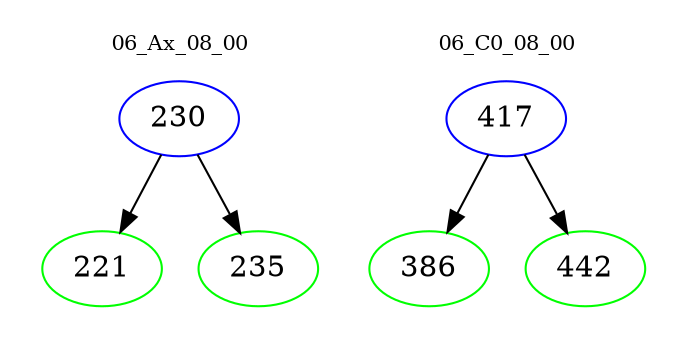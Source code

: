 digraph{
subgraph cluster_0 {
color = white
label = "06_Ax_08_00";
fontsize=10;
T0_230 [label="230", color="blue"]
T0_230 -> T0_221 [color="black"]
T0_221 [label="221", color="green"]
T0_230 -> T0_235 [color="black"]
T0_235 [label="235", color="green"]
}
subgraph cluster_1 {
color = white
label = "06_C0_08_00";
fontsize=10;
T1_417 [label="417", color="blue"]
T1_417 -> T1_386 [color="black"]
T1_386 [label="386", color="green"]
T1_417 -> T1_442 [color="black"]
T1_442 [label="442", color="green"]
}
}
